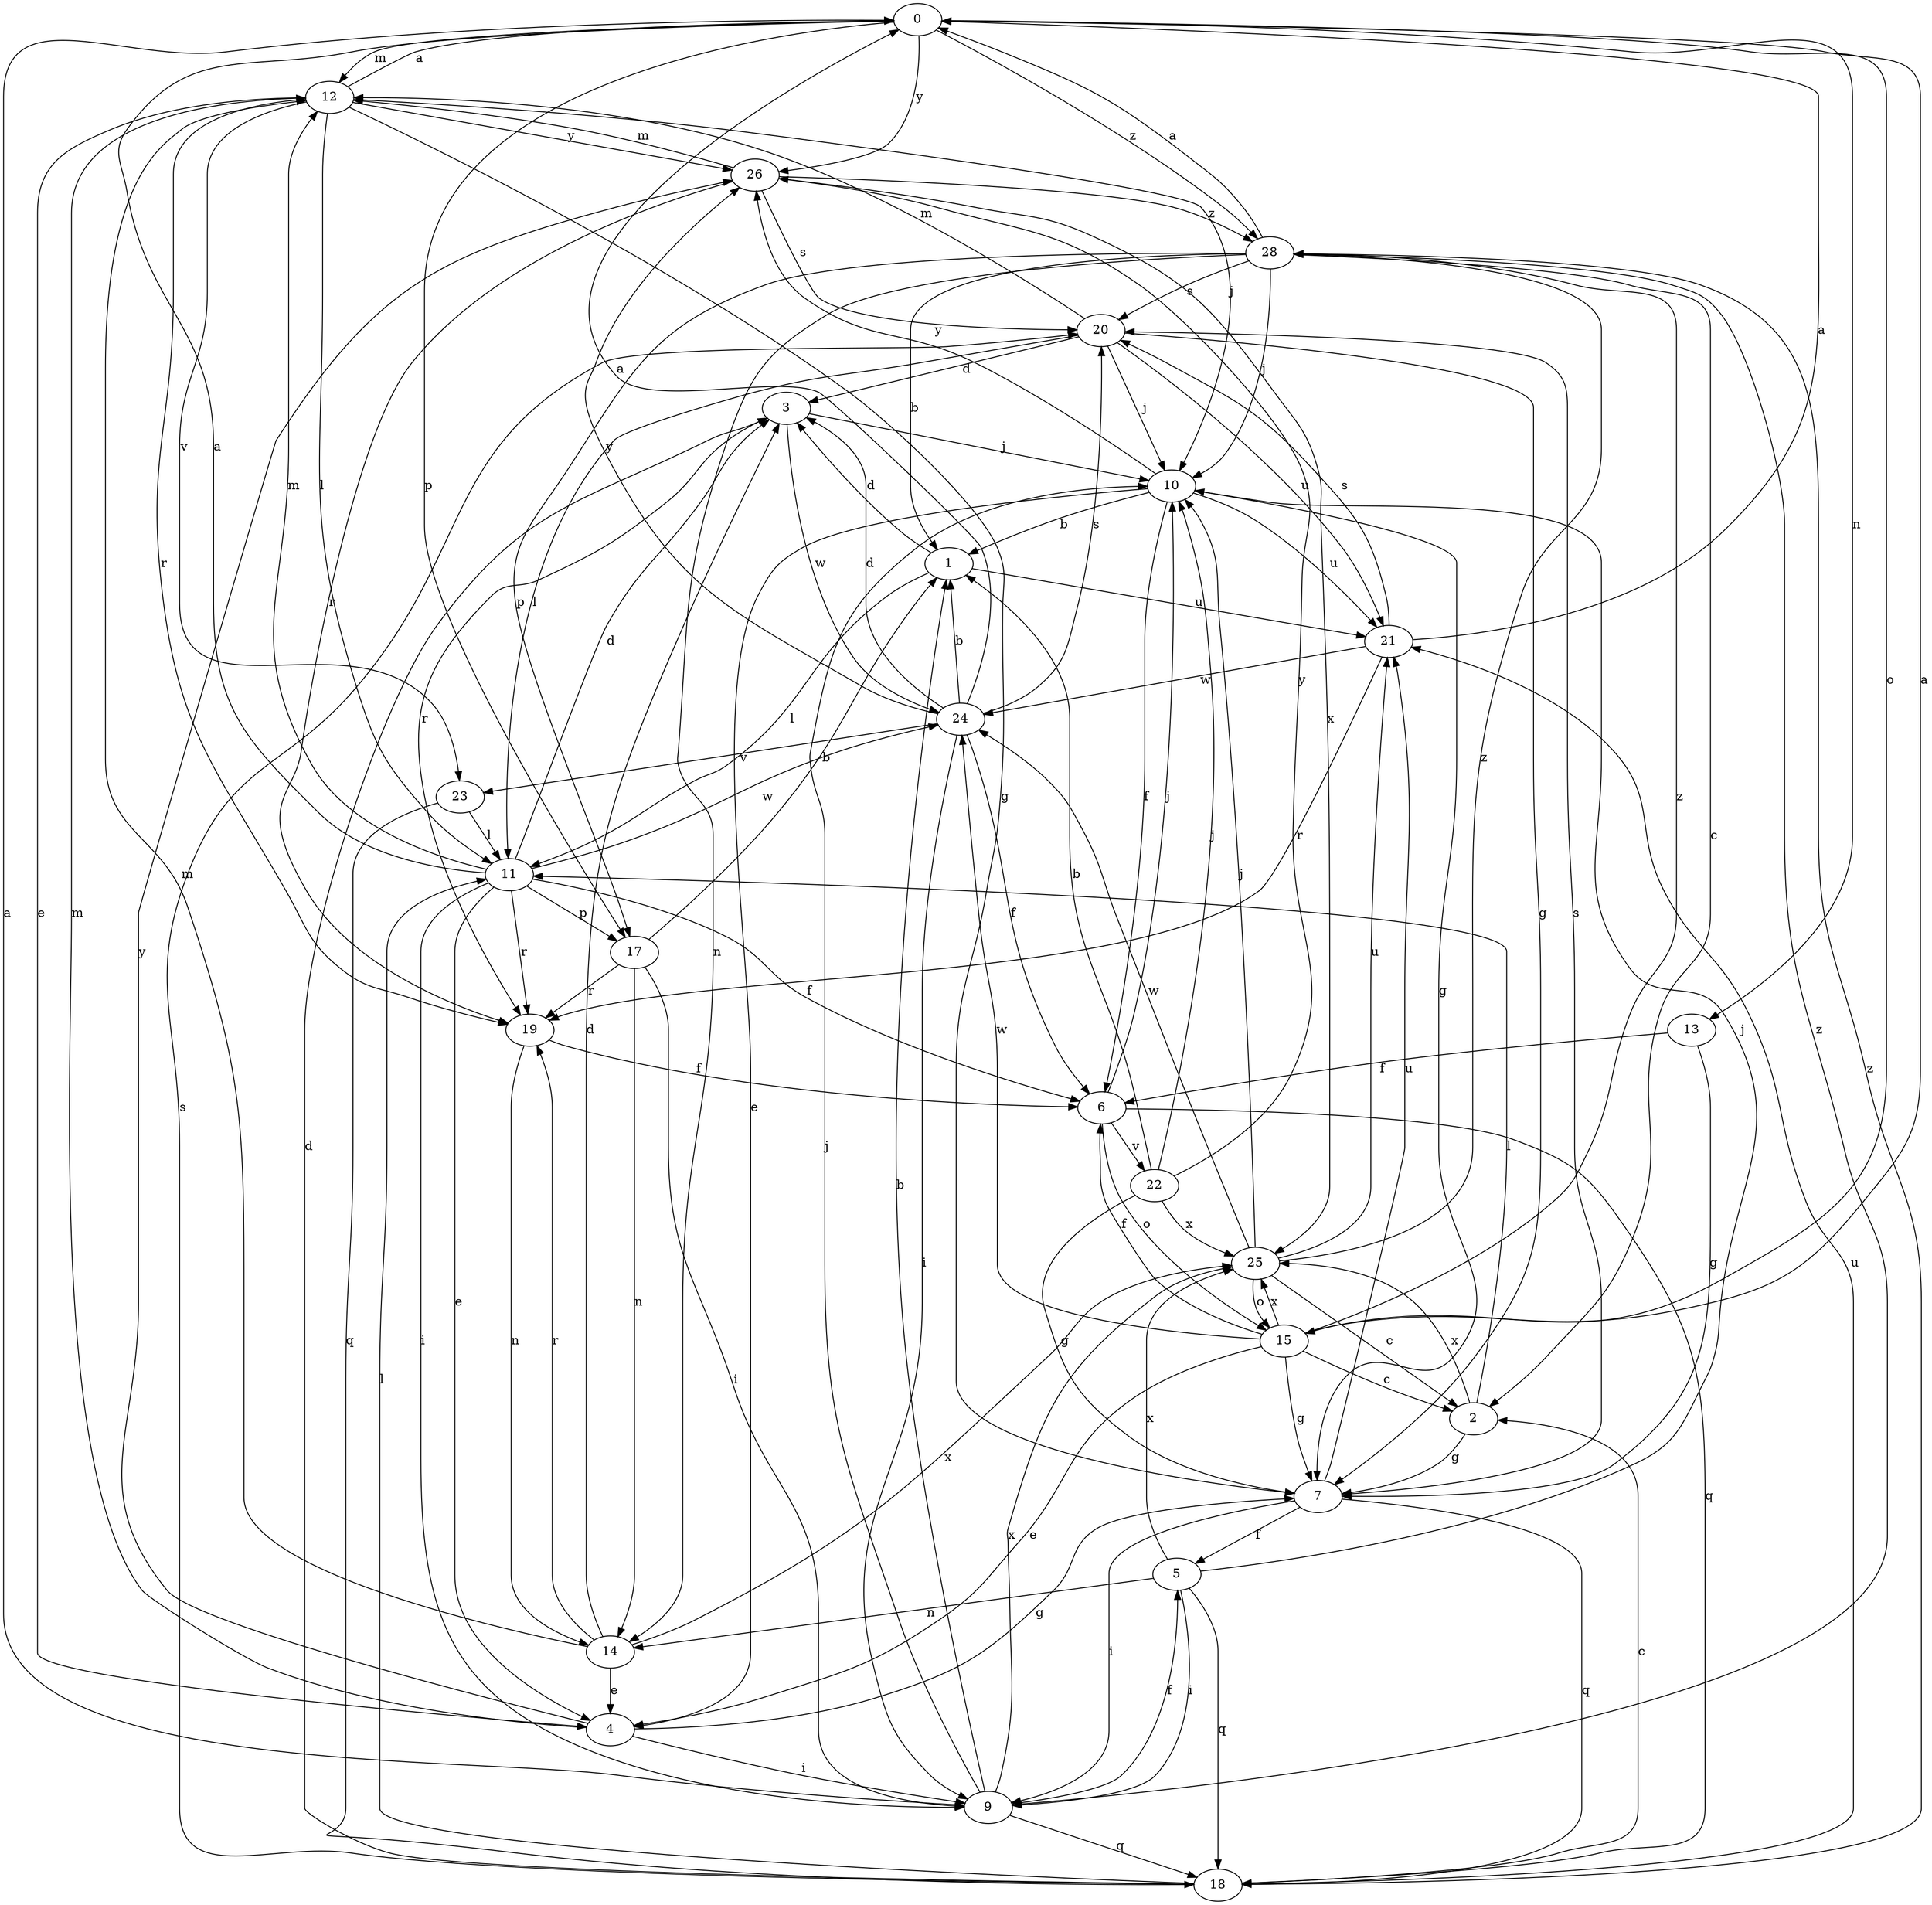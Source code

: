 strict digraph  {
0;
1;
2;
3;
4;
5;
6;
7;
9;
10;
11;
12;
13;
14;
15;
17;
18;
19;
20;
21;
22;
23;
24;
25;
26;
28;
0 -> 12  [label=m];
0 -> 13  [label=n];
0 -> 15  [label=o];
0 -> 17  [label=p];
0 -> 26  [label=y];
0 -> 28  [label=z];
1 -> 3  [label=d];
1 -> 11  [label=l];
1 -> 21  [label=u];
2 -> 7  [label=g];
2 -> 11  [label=l];
2 -> 25  [label=x];
3 -> 10  [label=j];
3 -> 19  [label=r];
3 -> 24  [label=w];
4 -> 7  [label=g];
4 -> 9  [label=i];
4 -> 12  [label=m];
4 -> 26  [label=y];
5 -> 9  [label=i];
5 -> 10  [label=j];
5 -> 14  [label=n];
5 -> 18  [label=q];
5 -> 25  [label=x];
6 -> 10  [label=j];
6 -> 15  [label=o];
6 -> 18  [label=q];
6 -> 22  [label=v];
7 -> 5  [label=f];
7 -> 9  [label=i];
7 -> 18  [label=q];
7 -> 20  [label=s];
7 -> 21  [label=u];
9 -> 0  [label=a];
9 -> 1  [label=b];
9 -> 5  [label=f];
9 -> 10  [label=j];
9 -> 18  [label=q];
9 -> 25  [label=x];
9 -> 28  [label=z];
10 -> 1  [label=b];
10 -> 4  [label=e];
10 -> 6  [label=f];
10 -> 7  [label=g];
10 -> 21  [label=u];
10 -> 26  [label=y];
11 -> 0  [label=a];
11 -> 3  [label=d];
11 -> 4  [label=e];
11 -> 6  [label=f];
11 -> 9  [label=i];
11 -> 12  [label=m];
11 -> 17  [label=p];
11 -> 19  [label=r];
11 -> 24  [label=w];
12 -> 0  [label=a];
12 -> 4  [label=e];
12 -> 7  [label=g];
12 -> 10  [label=j];
12 -> 11  [label=l];
12 -> 19  [label=r];
12 -> 23  [label=v];
12 -> 26  [label=y];
13 -> 6  [label=f];
13 -> 7  [label=g];
14 -> 3  [label=d];
14 -> 4  [label=e];
14 -> 12  [label=m];
14 -> 19  [label=r];
14 -> 25  [label=x];
15 -> 0  [label=a];
15 -> 2  [label=c];
15 -> 4  [label=e];
15 -> 6  [label=f];
15 -> 7  [label=g];
15 -> 24  [label=w];
15 -> 25  [label=x];
15 -> 28  [label=z];
17 -> 1  [label=b];
17 -> 9  [label=i];
17 -> 14  [label=n];
17 -> 19  [label=r];
18 -> 2  [label=c];
18 -> 3  [label=d];
18 -> 11  [label=l];
18 -> 20  [label=s];
18 -> 21  [label=u];
18 -> 28  [label=z];
19 -> 6  [label=f];
19 -> 14  [label=n];
20 -> 3  [label=d];
20 -> 7  [label=g];
20 -> 10  [label=j];
20 -> 11  [label=l];
20 -> 12  [label=m];
20 -> 21  [label=u];
21 -> 0  [label=a];
21 -> 19  [label=r];
21 -> 20  [label=s];
21 -> 24  [label=w];
22 -> 1  [label=b];
22 -> 7  [label=g];
22 -> 10  [label=j];
22 -> 25  [label=x];
22 -> 26  [label=y];
23 -> 11  [label=l];
23 -> 18  [label=q];
24 -> 0  [label=a];
24 -> 1  [label=b];
24 -> 3  [label=d];
24 -> 6  [label=f];
24 -> 9  [label=i];
24 -> 20  [label=s];
24 -> 23  [label=v];
24 -> 26  [label=y];
25 -> 2  [label=c];
25 -> 10  [label=j];
25 -> 15  [label=o];
25 -> 21  [label=u];
25 -> 24  [label=w];
25 -> 28  [label=z];
26 -> 12  [label=m];
26 -> 19  [label=r];
26 -> 20  [label=s];
26 -> 25  [label=x];
26 -> 28  [label=z];
28 -> 0  [label=a];
28 -> 1  [label=b];
28 -> 2  [label=c];
28 -> 10  [label=j];
28 -> 14  [label=n];
28 -> 17  [label=p];
28 -> 20  [label=s];
}
